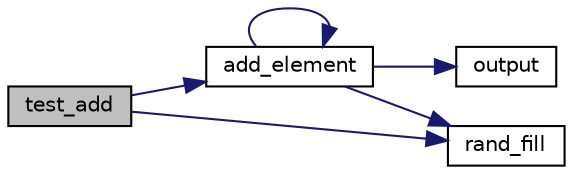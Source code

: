 digraph "test_add"
{
 // LATEX_PDF_SIZE
  edge [fontname="Helvetica",fontsize="10",labelfontname="Helvetica",labelfontsize="10"];
  node [fontname="Helvetica",fontsize="10",shape=record];
  rankdir="LR";
  Node1 [label="test_add",height=0.2,width=0.4,color="black", fillcolor="grey75", style="filled", fontcolor="black",tooltip=" "];
  Node1 -> Node2 [color="midnightblue",fontsize="10",style="solid",fontname="Helvetica"];
  Node2 [label="add_element",height=0.2,width=0.4,color="black", fillcolor="white", style="filled",URL="$lib_8c.html#a3c5e46f9d089c09847ed4b4e4b43b2ff",tooltip="@function add_element"];
  Node2 -> Node2 [color="midnightblue",fontsize="10",style="solid",fontname="Helvetica"];
  Node2 -> Node3 [color="midnightblue",fontsize="10",style="solid",fontname="Helvetica"];
  Node3 [label="output",height=0.2,width=0.4,color="black", fillcolor="white", style="filled",URL="$lib_8c.html#af1530fafef1b36d4b95803e084f6b1d7",tooltip="@function output"];
  Node2 -> Node4 [color="midnightblue",fontsize="10",style="solid",fontname="Helvetica"];
  Node4 [label="rand_fill",height=0.2,width=0.4,color="black", fillcolor="white", style="filled",URL="$lib_8c.html#a5d7d5ad12b2941e3859e9b688a18be79",tooltip="@function rand_fill"];
  Node1 -> Node4 [color="midnightblue",fontsize="10",style="solid",fontname="Helvetica"];
}
